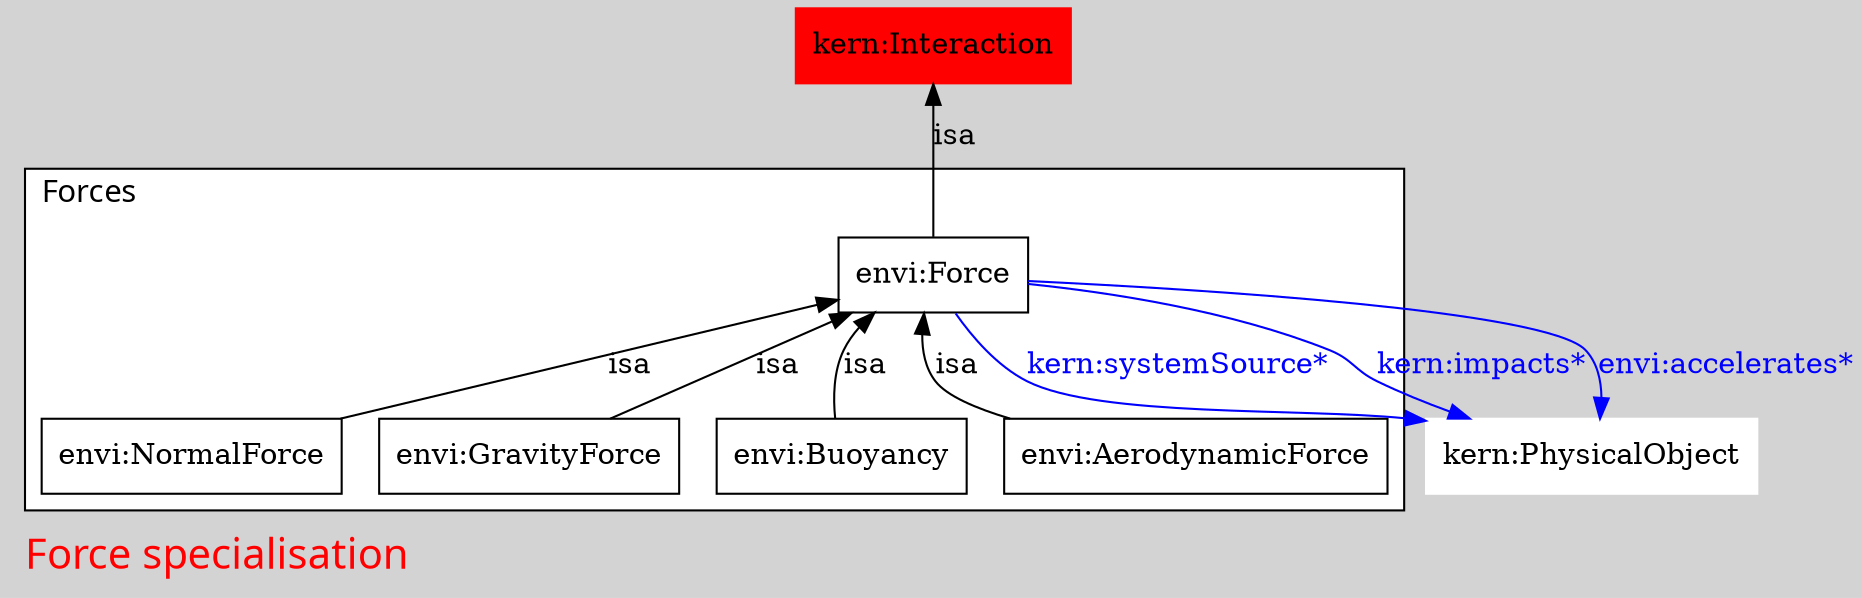 digraph Proteus {
	label="Force specialisation"
	fontname="Arial-Bold";
	labeljust=left;
	fontsize=20;
	fontcolor=red;
	bgcolor=lightgrey;	
	"Interaction" [label="kern:Interaction", shape=box,style=filled, color=red, fontcolor="0.0,0.0,0.0", width="1.4792", height="0.5"];
	subgraph cluster1 {
		label="Forces"
		fontname="Arial-Bold";
		labeljust=left;
		fontsize=15;
		fontcolor=black;
		bgcolor=white;
		"Force" [label="envi:Force", shape=box, color="0.0,0.0,0.0", fontcolor="0.0,0.0,0.0", width="1.0625", height="0.5"];
		"NormalForce" [label="envi:NormalForce", shape=box, color="0.0,0.0,0.0", fontcolor="0.0,0.0,0.0", width="1.6736", height="0.5"];
		"GravityForce" [label="envi:GravityForce", shape=box, color="0.0,0.0,0.0", fontcolor="0.0,0.0,0.0", width="1.6736", height="0.5"];
		"Buoyancy" [label="envi:Buoyancy", shape=box, color="0.0,0.0,0.0", fontcolor="0.0,0.0,0.0", width="1.4444", height="0.5"];
		"AerodynamicForce" [label="envi:AerodynamicForce", shape=box, color="0.0,0.0,0.0", fontcolor="0.0,0.0,0.0", width="2.1458", height="0.5"];
	}
	"PhysicalObject" [label="kern:PhysicalObject", shape=box, style=filled, color=white, fontcolor="0.0,0.0,0.0", width="1.8125", height="0.5"];
	"Force" -> "NormalForce" [dir=back, label=isa, color="0.0,0.0,0.0", fontcolor="0.0,0.0,0.0"];
	"Force" -> "GravityForce" [dir=back, label=isa, color="0.0,0.0,0.0", fontcolor="0.0,0.0,0.0"];
	"Force" -> "Buoyancy" [dir=back, label=isa, color="0.0,0.0,0.0", fontcolor="0.0,0.0,0.0"];
	"Interaction" -> "Force" [dir=back, label=isa, color="0.0,0.0,0.0", fontcolor="0.0,0.0,0.0"];
	"Force" -> "PhysicalObject" [label="kern:systemSource*", color="0.6666667,1.0,1.0", fontcolor="0.6666667,1.0,1.0", style=filled];
	"Force" -> "PhysicalObject" [label="kern:impacts*", color="0.6666667,1.0,1.0", fontcolor="0.6666667,1.0,1.0", style=filled];
	"Force" -> "PhysicalObject" [label="envi:accelerates*", color="0.6666667,1.0,1.0", fontcolor="0.6666667,1.0,1.0", style=filled];
	"Force" -> "AerodynamicForce" [dir=back, label=isa, color="0.0,0.0,0.0", fontcolor="0.0,0.0,0.0"];
}
